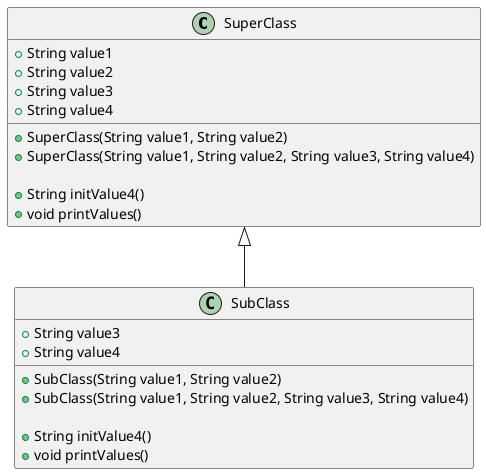 @startuml

class SuperClass {
    +String value1
    +String value2
    +String value3
    +String value4

    +SuperClass(String value1, String value2)
    +SuperClass(String value1, String value2, String value3, String value4)

    +String initValue4()
    +void printValues()
}

class SubClass extends SuperClass {
    +String value3
    +String value4

    +SubClass(String value1, String value2)
    +SubClass(String value1, String value2, String value3, String value4)

    +String initValue4()
    +void printValues()
}
@enduml
